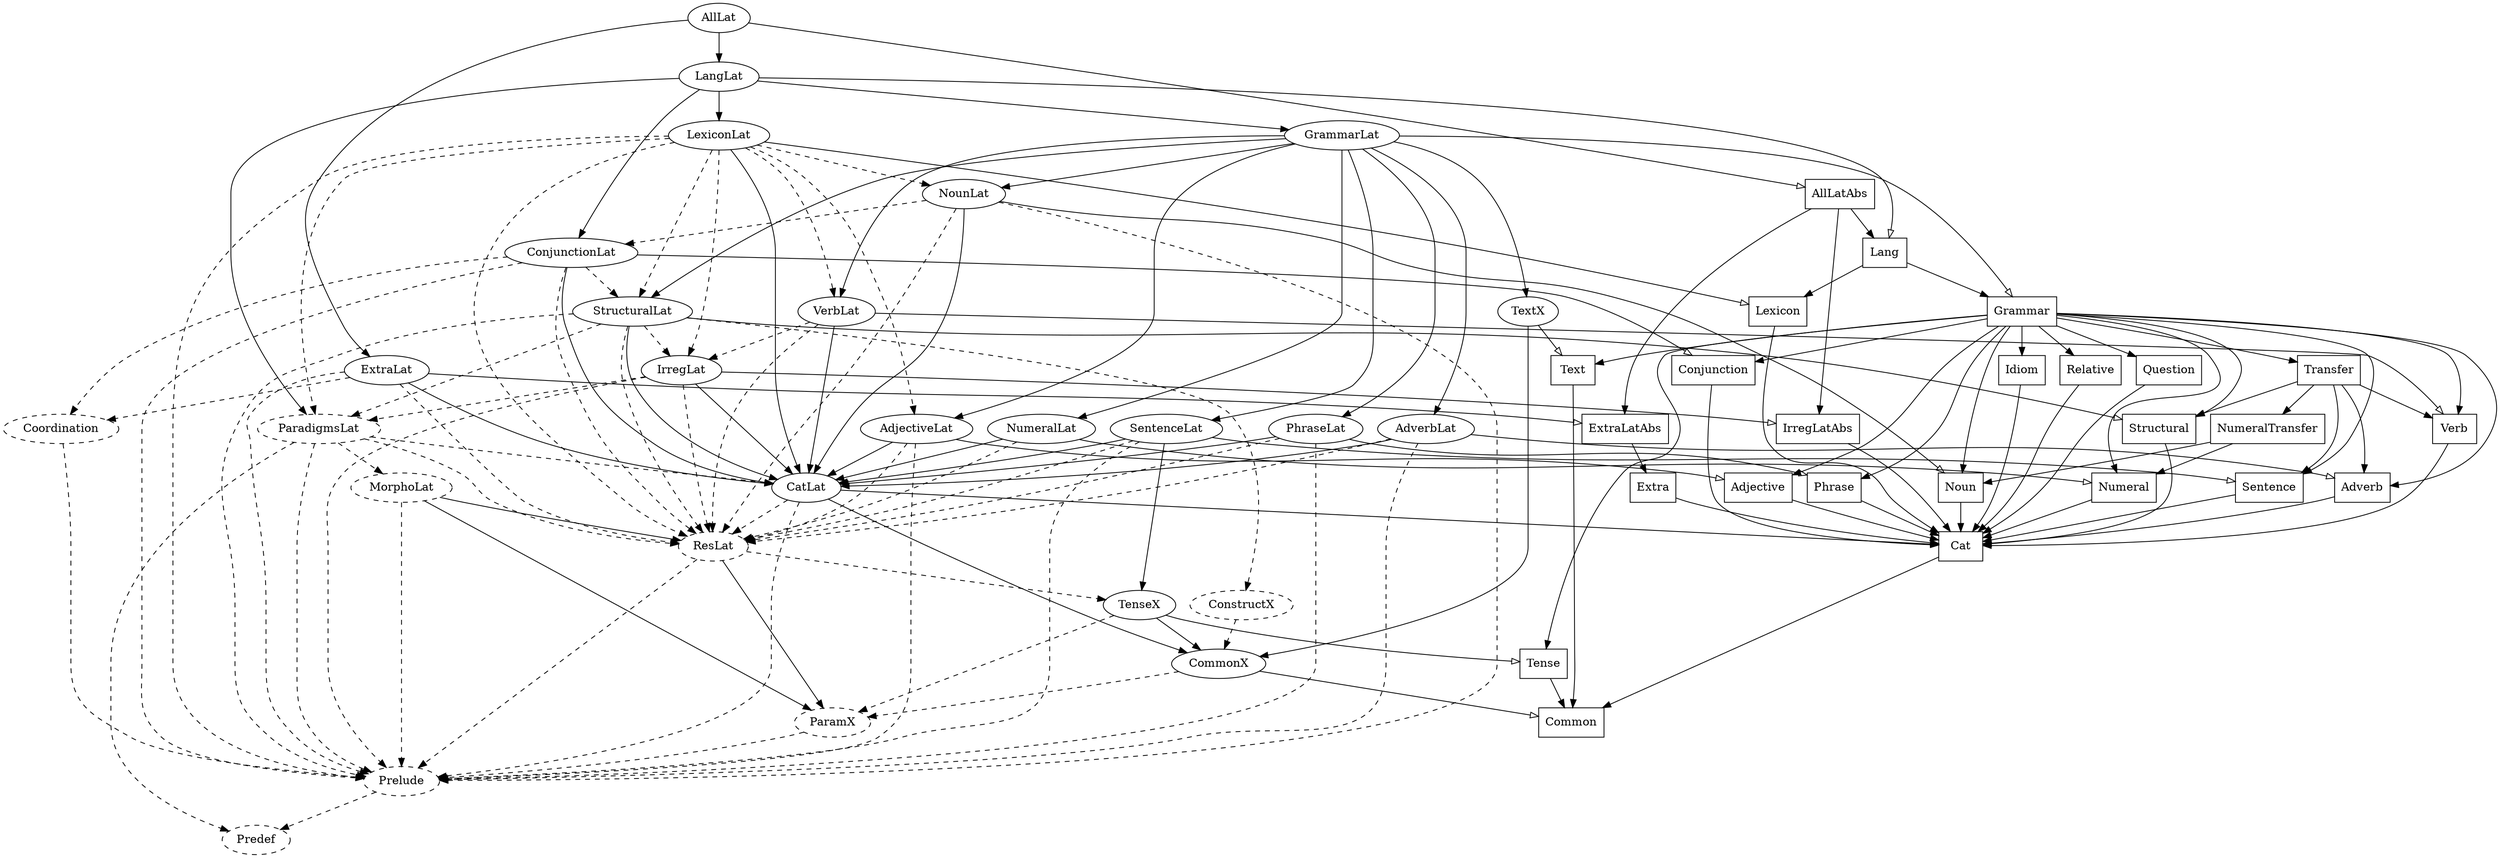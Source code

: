 digraph {
AllLat [ style = "solid", shape = "ellipse" ]
ExtraLat [ style = "solid", shape = "ellipse" ]
LangLat [ style = "solid", shape = "ellipse" ]
LexiconLat [ style = "solid", shape = "ellipse" ]
GrammarLat [ style = "solid", shape = "ellipse" ]
TextX [ style = "solid", shape = "ellipse" ]
PhraseLat [ style = "solid", shape = "ellipse" ]
SentenceLat [ style = "solid", shape = "ellipse" ]
NumeralLat [ style = "solid", shape = "ellipse" ]
AdverbLat [ style = "solid", shape = "ellipse" ]
AdjectiveLat [ style = "solid", shape = "ellipse" ]
VerbLat [ style = "solid", shape = "ellipse" ]
NounLat [ style = "solid", shape = "ellipse" ]
ConjunctionLat [ style = "solid", shape = "ellipse" ]
Coordination [ style = "dashed", shape = "ellipse" ]
StructuralLat [ style = "solid", shape = "ellipse" ]
ConstructX [ style = "dashed", shape = "ellipse" ]
IrregLat [ style = "solid", shape = "ellipse" ]
ParadigmsLat [ style = "dashed", shape = "ellipse" ]
MorphoLat [ style = "dashed", shape = "ellipse" ]
CatLat [ style = "solid", shape = "ellipse" ]
ResLat [ style = "dashed", shape = "ellipse" ]
TenseX [ style = "solid", shape = "ellipse" ]
CommonX [ style = "solid", shape = "ellipse" ]
ParamX [ style = "dashed", shape = "ellipse" ]
Prelude [ style = "dashed", shape = "ellipse" ]
Predef [ style = "dashed", shape = "ellipse" ]
AllLatAbs [ style = "solid", shape = "box" ]
ExtraLatAbs [ style = "solid", shape = "box" ]
Extra [ style = "solid", shape = "box" ]
IrregLatAbs [ style = "solid", shape = "box" ]
Lang [ style = "solid", shape = "box" ]
Lexicon [ style = "solid", shape = "box" ]
Grammar [ style = "solid", shape = "box" ]
Transfer [ style = "solid", shape = "box" ]
NumeralTransfer [ style = "solid", shape = "box" ]
Tense [ style = "solid", shape = "box" ]
Idiom [ style = "solid", shape = "box" ]
Structural [ style = "solid", shape = "box" ]
Text [ style = "solid", shape = "box" ]
Phrase [ style = "solid", shape = "box" ]
Conjunction [ style = "solid", shape = "box" ]
Relative [ style = "solid", shape = "box" ]
Question [ style = "solid", shape = "box" ]
Sentence [ style = "solid", shape = "box" ]
Numeral [ style = "solid", shape = "box" ]
Adverb [ style = "solid", shape = "box" ]
Adjective [ style = "solid", shape = "box" ]
Verb [ style = "solid", shape = "box" ]
Noun [ style = "solid", shape = "box" ]
Cat [ style = "solid", shape = "box" ]
Common [ style = "solid", shape = "box" ]
AllLat -> AllLatAbs [ style = "solid", arrowhead = "empty" ]
AllLat -> LangLat [ style = "solid" ]
AllLat -> ExtraLat [ style = "solid" ]
ExtraLat -> ExtraLatAbs [ style = "solid", arrowhead = "empty" ]
ExtraLat -> CatLat [ style = "solid" ]
ExtraLat -> ResLat [ style = "dashed" ]
ExtraLat -> Coordination [ style = "dashed" ]
ExtraLat -> Prelude [ style = "dashed" ]
LangLat -> Lang [ style = "solid", arrowhead = "empty" ]
LangLat -> GrammarLat [ style = "solid" ]
LangLat -> ParadigmsLat [ style = "solid" ]
LangLat -> ConjunctionLat [ style = "solid" ]
LangLat -> LexiconLat [ style = "solid" ]
LexiconLat -> Lexicon [ style = "solid", arrowhead = "empty" ]
LexiconLat -> CatLat [ style = "solid" ]
LexiconLat -> ParadigmsLat [ style = "dashed" ]
LexiconLat -> IrregLat [ style = "dashed" ]
LexiconLat -> ResLat [ style = "dashed" ]
LexiconLat -> StructuralLat [ style = "dashed" ]
LexiconLat -> NounLat [ style = "dashed" ]
LexiconLat -> AdjectiveLat [ style = "dashed" ]
LexiconLat -> VerbLat [ style = "dashed" ]
LexiconLat -> Prelude [ style = "dashed" ]
GrammarLat -> Grammar [ style = "solid", arrowhead = "empty" ]
GrammarLat -> NounLat [ style = "solid" ]
GrammarLat -> VerbLat [ style = "solid" ]
GrammarLat -> AdjectiveLat [ style = "solid" ]
GrammarLat -> AdverbLat [ style = "solid" ]
GrammarLat -> NumeralLat [ style = "solid" ]
GrammarLat -> SentenceLat [ style = "solid" ]
GrammarLat -> PhraseLat [ style = "solid" ]
GrammarLat -> TextX [ style = "solid" ]
GrammarLat -> StructuralLat [ style = "solid" ]
TextX -> Text [ style = "solid", arrowhead = "empty" ]
TextX -> CommonX [ style = "solid" ]
PhraseLat -> Phrase [ style = "solid", arrowhead = "empty" ]
PhraseLat -> CatLat [ style = "solid" ]
PhraseLat -> Prelude [ style = "dashed" ]
PhraseLat -> ResLat [ style = "dashed" ]
SentenceLat -> Sentence [ style = "solid", arrowhead = "empty" ]
SentenceLat -> CatLat [ style = "solid" ]
SentenceLat -> TenseX [ style = "solid" ]
SentenceLat -> Prelude [ style = "dashed" ]
SentenceLat -> ResLat [ style = "dashed" ]
NumeralLat -> Numeral [ style = "solid", arrowhead = "empty" ]
NumeralLat -> CatLat [ style = "solid" ]
NumeralLat -> ResLat [ style = "dashed" ]
AdverbLat -> Adverb [ style = "solid", arrowhead = "empty" ]
AdverbLat -> CatLat [ style = "solid" ]
AdverbLat -> ResLat [ style = "dashed" ]
AdverbLat -> Prelude [ style = "dashed" ]
AdjectiveLat -> Adjective [ style = "solid", arrowhead = "empty" ]
AdjectiveLat -> CatLat [ style = "solid" ]
AdjectiveLat -> ResLat [ style = "dashed" ]
AdjectiveLat -> Prelude [ style = "dashed" ]
VerbLat -> Verb [ style = "solid", arrowhead = "empty" ]
VerbLat -> CatLat [ style = "solid" ]
VerbLat -> ResLat [ style = "dashed" ]
VerbLat -> IrregLat [ style = "dashed" ]
NounLat -> Noun [ style = "solid", arrowhead = "empty" ]
NounLat -> CatLat [ style = "solid" ]
NounLat -> ResLat [ style = "dashed" ]
NounLat -> Prelude [ style = "dashed" ]
NounLat -> ConjunctionLat [ style = "dashed" ]
ConjunctionLat -> Conjunction [ style = "solid", arrowhead = "empty" ]
ConjunctionLat -> CatLat [ style = "solid" ]
ConjunctionLat -> ResLat [ style = "dashed" ]
ConjunctionLat -> StructuralLat [ style = "dashed" ]
ConjunctionLat -> Coordination [ style = "dashed" ]
ConjunctionLat -> Prelude [ style = "dashed" ]
Coordination -> Prelude [ style = "dashed" ]
StructuralLat -> Structural [ style = "solid", arrowhead = "empty" ]
StructuralLat -> CatLat [ style = "solid" ]
StructuralLat -> ResLat [ style = "dashed" ]
StructuralLat -> ParadigmsLat [ style = "dashed" ]
StructuralLat -> Prelude [ style = "dashed" ]
StructuralLat -> IrregLat [ style = "dashed" ]
StructuralLat -> ConstructX [ style = "dashed" ]
ConstructX -> CommonX [ style = "dashed" ]
IrregLat -> IrregLatAbs [ style = "solid", arrowhead = "empty" ]
IrregLat -> CatLat [ style = "solid" ]
IrregLat -> Prelude [ style = "dashed" ]
IrregLat -> ParadigmsLat [ style = "dashed" ]
IrregLat -> ResLat [ style = "dashed" ]
ParadigmsLat -> Predef [ style = "dashed" ]
ParadigmsLat -> Prelude [ style = "dashed" ]
ParadigmsLat -> ResLat [ style = "dashed" ]
ParadigmsLat -> MorphoLat [ style = "dashed" ]
ParadigmsLat -> CatLat [ style = "dashed" ]
MorphoLat -> ParamX [ style = "solid" ]
MorphoLat -> ResLat [ style = "solid" ]
MorphoLat -> Prelude [ style = "dashed" ]
CatLat -> Cat [ style = "solid", arrowhead = "empty" ]
CatLat -> CommonX [ style = "solid" ]
CatLat -> ResLat [ style = "dashed" ]
CatLat -> Prelude [ style = "dashed" ]
ResLat -> ParamX [ style = "solid" ]
ResLat -> Prelude [ style = "dashed" ]
ResLat -> TenseX [ style = "dashed" ]
TenseX -> Tense [ style = "solid", arrowhead = "empty" ]
TenseX -> CommonX [ style = "solid" ]
TenseX -> ParamX [ style = "dashed" ]
CommonX -> Common [ style = "solid", arrowhead = "empty" ]
CommonX -> ParamX [ style = "dashed" ]
ParamX -> Prelude [ style = "dashed" ]
Prelude -> Predef [ style = "dashed" ]
AllLatAbs -> Lang [ style = "solid" ]
AllLatAbs -> IrregLatAbs [ style = "solid" ]
AllLatAbs -> ExtraLatAbs [ style = "solid" ]
ExtraLatAbs -> Extra [ style = "solid" ]
Extra -> Cat [ style = "solid" ]
IrregLatAbs -> Cat [ style = "solid" ]
Lang -> Grammar [ style = "solid" ]
Lang -> Lexicon [ style = "solid" ]
Lexicon -> Cat [ style = "solid" ]
Grammar -> Noun [ style = "solid" ]
Grammar -> Verb [ style = "solid" ]
Grammar -> Adjective [ style = "solid" ]
Grammar -> Adverb [ style = "solid" ]
Grammar -> Numeral [ style = "solid" ]
Grammar -> Sentence [ style = "solid" ]
Grammar -> Question [ style = "solid" ]
Grammar -> Relative [ style = "solid" ]
Grammar -> Conjunction [ style = "solid" ]
Grammar -> Phrase [ style = "solid" ]
Grammar -> Text [ style = "solid" ]
Grammar -> Structural [ style = "solid" ]
Grammar -> Idiom [ style = "solid" ]
Grammar -> Tense [ style = "solid" ]
Grammar -> Transfer [ style = "solid" ]
Transfer -> Sentence [ style = "solid" ]
Transfer -> Verb [ style = "solid" ]
Transfer -> Adverb [ style = "solid" ]
Transfer -> Structural [ style = "solid" ]
Transfer -> NumeralTransfer [ style = "solid" ]
NumeralTransfer -> Numeral [ style = "solid" ]
NumeralTransfer -> Noun [ style = "solid" ]
Tense -> Common [ style = "solid" ]
Idiom -> Cat [ style = "solid" ]
Structural -> Cat [ style = "solid" ]
Text -> Common [ style = "solid" ]
Phrase -> Cat [ style = "solid" ]
Conjunction -> Cat [ style = "solid" ]
Relative -> Cat [ style = "solid" ]
Question -> Cat [ style = "solid" ]
Sentence -> Cat [ style = "solid" ]
Numeral -> Cat [ style = "solid" ]
Adverb -> Cat [ style = "solid" ]
Adjective -> Cat [ style = "solid" ]
Verb -> Cat [ style = "solid" ]
Noun -> Cat [ style = "solid" ]
Cat -> Common [ style = "solid" ]
}
